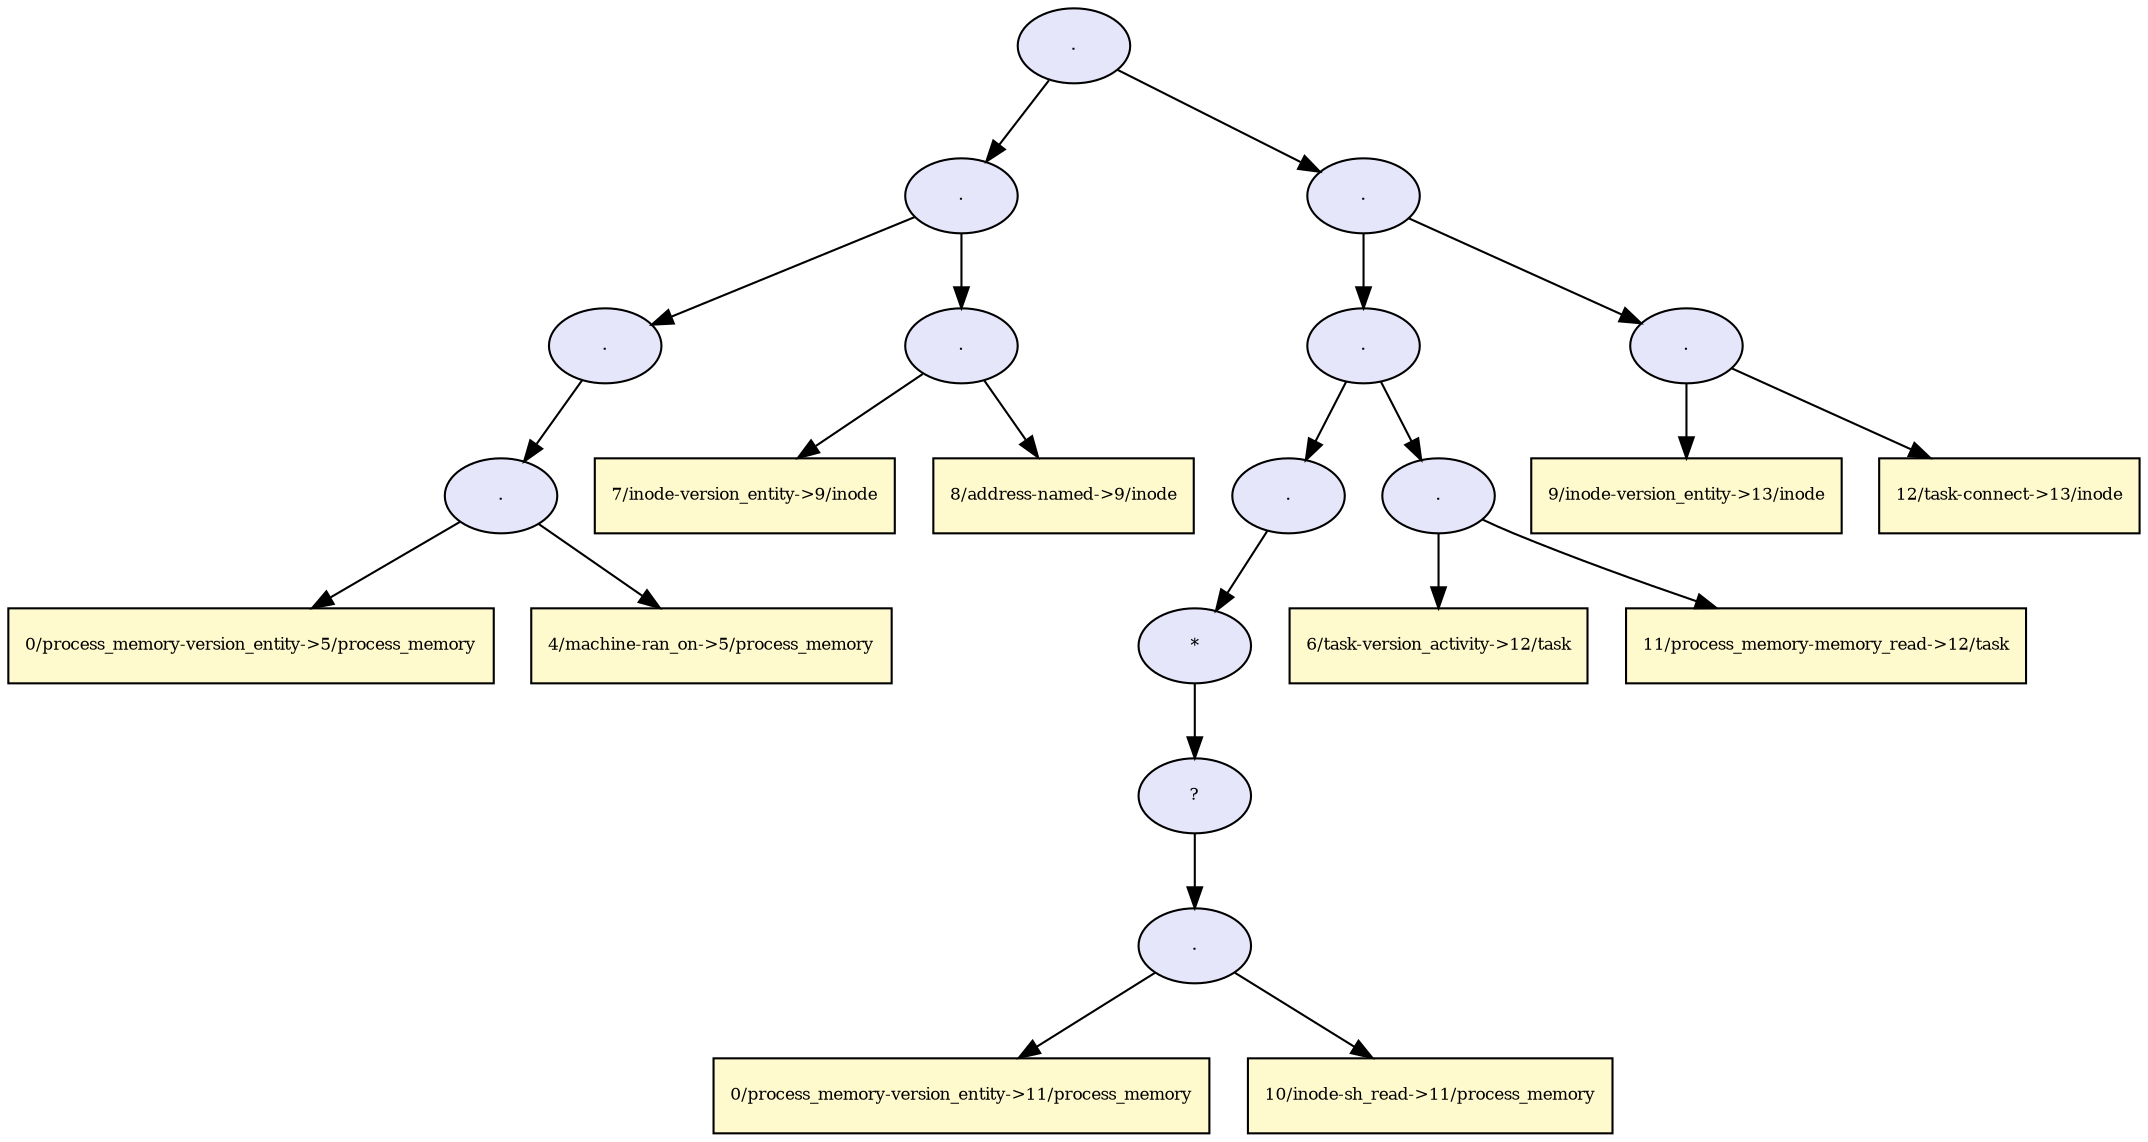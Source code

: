 digraph RGL__DirectedAdjacencyGraph {25[fontsize = 8,label = ".",shape = ellipse, fillcolor="#e6e6fa", style = filled]

25 -> 10[fontsize = 8, color="#000000"]

10[fontsize = 8,label = ".",shape = ellipse, fillcolor="#e6e6fa", style = filled]

10 -> 6[fontsize = 8, color="#000000"]

6[fontsize = 8,label = ".",shape = ellipse, fillcolor="#e6e6fa", style = filled]

6 -> 5[fontsize = 8, color="#000000"]

5[fontsize = 8,label = ".",shape = ellipse, fillcolor="#e6e6fa", style = filled]

5 -> 3[fontsize = 8, color="#000000"]

3[fontsize = 8,label = "0/process_memory-version_entity->5/process_memory",shape = rectangle, fillcolor="#fffacd", style = filled]

5 -> 4[fontsize = 8, color="#000000"]

4[fontsize = 8,label = "4/machine-ran_on->5/process_memory",shape = rectangle, fillcolor="#fffacd", style = filled]

10 -> 9[fontsize = 8, color="#000000"]

9[fontsize = 8,label = ".",shape = ellipse, fillcolor="#e6e6fa", style = filled]

9 -> 7[fontsize = 8, color="#000000"]

7[fontsize = 8,label = "7/inode-version_entity->9/inode",shape = rectangle, fillcolor="#fffacd", style = filled]

9 -> 8[fontsize = 8, color="#000000"]

8[fontsize = 8,label = "8/address-named->9/inode",shape = rectangle, fillcolor="#fffacd", style = filled]

25 -> 24[fontsize = 8, color="#000000"]

24[fontsize = 8,label = ".",shape = ellipse, fillcolor="#e6e6fa", style = filled]

24 -> 20[fontsize = 8, color="#000000"]

20[fontsize = 8,label = ".",shape = ellipse, fillcolor="#e6e6fa", style = filled]

20 -> 16[fontsize = 8, color="#000000"]

16[fontsize = 8,label = ".",shape = ellipse, fillcolor="#e6e6fa", style = filled]

16 -> 15[fontsize = 8, color="#000000"]

15[fontsize = 8,label = "*",shape = ellipse, fillcolor="#e6e6fa", style = filled]

15 -> 14[fontsize = 8, color="#000000"]

14[fontsize = 8,label = "?",shape = ellipse, fillcolor="#e6e6fa", style = filled]

14 -> 13[fontsize = 8, color="#000000"]

13[fontsize = 8,label = ".",shape = ellipse, fillcolor="#e6e6fa", style = filled]

13 -> 11[fontsize = 8, color="#000000"]

11[fontsize = 8,label = "0/process_memory-version_entity->11/process_memory",shape = rectangle, fillcolor="#fffacd", style = filled]

13 -> 12[fontsize = 8, color="#000000"]

12[fontsize = 8,label = "10/inode-sh_read->11/process_memory",shape = rectangle, fillcolor="#fffacd", style = filled]

20 -> 19[fontsize = 8, color="#000000"]

19[fontsize = 8,label = ".",shape = ellipse, fillcolor="#e6e6fa", style = filled]

19 -> 17[fontsize = 8, color="#000000"]

17[fontsize = 8,label = "6/task-version_activity->12/task",shape = rectangle, fillcolor="#fffacd", style = filled]

19 -> 18[fontsize = 8, color="#000000"]

18[fontsize = 8,label = "11/process_memory-memory_read->12/task",shape = rectangle, fillcolor="#fffacd", style = filled]

24 -> 23[fontsize = 8, color="#000000"]

23[fontsize = 8,label = ".",shape = ellipse, fillcolor="#e6e6fa", style = filled]

23 -> 21[fontsize = 8, color="#000000"]

21[fontsize = 8,label = "9/inode-version_entity->13/inode",shape = rectangle, fillcolor="#fffacd", style = filled]

23 -> 22[fontsize = 8, color="#000000"]

22[fontsize = 8,label = "12/task-connect->13/inode",shape = rectangle, fillcolor="#fffacd", style = filled]

}